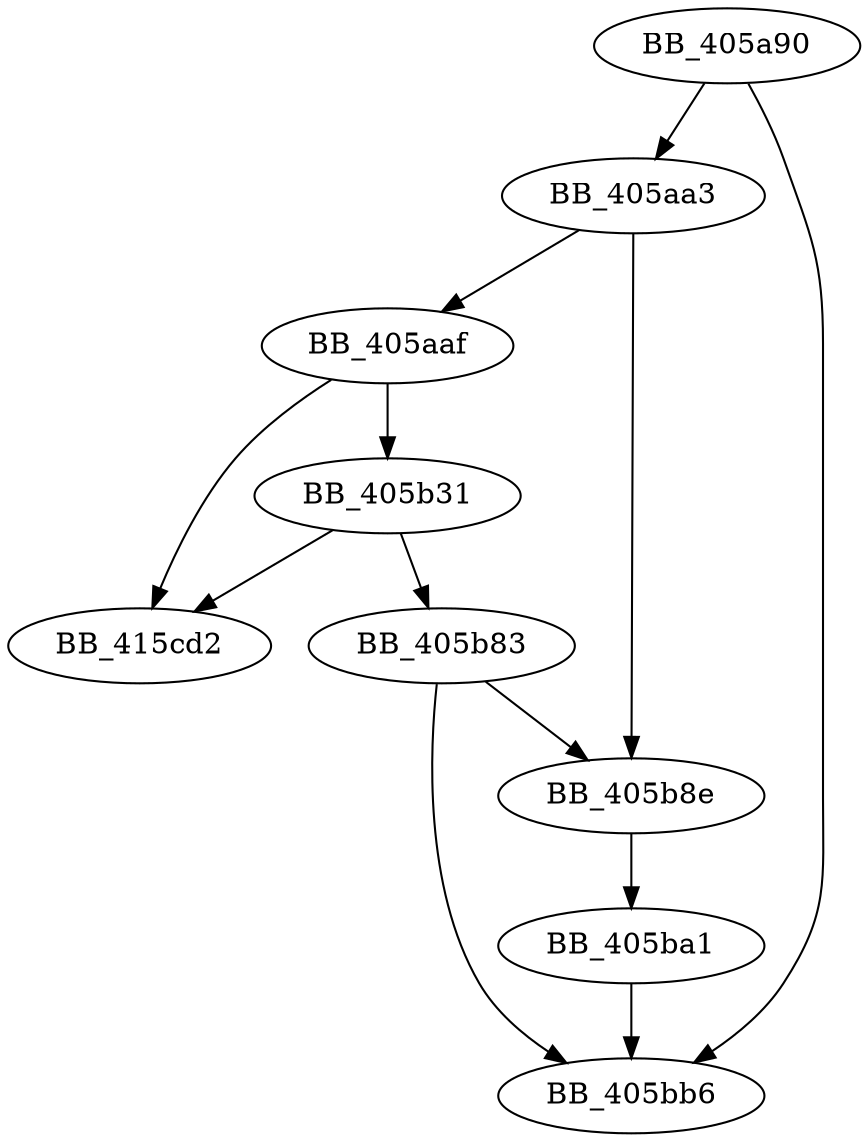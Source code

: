 DiGraph sub_405A90{
BB_405a90->BB_405aa3
BB_405a90->BB_405bb6
BB_405aa3->BB_405aaf
BB_405aa3->BB_405b8e
BB_405aaf->BB_405b31
BB_405aaf->BB_415cd2
BB_405b31->BB_405b83
BB_405b31->BB_415cd2
BB_405b83->BB_405b8e
BB_405b83->BB_405bb6
BB_405b8e->BB_405ba1
BB_405ba1->BB_405bb6
}
